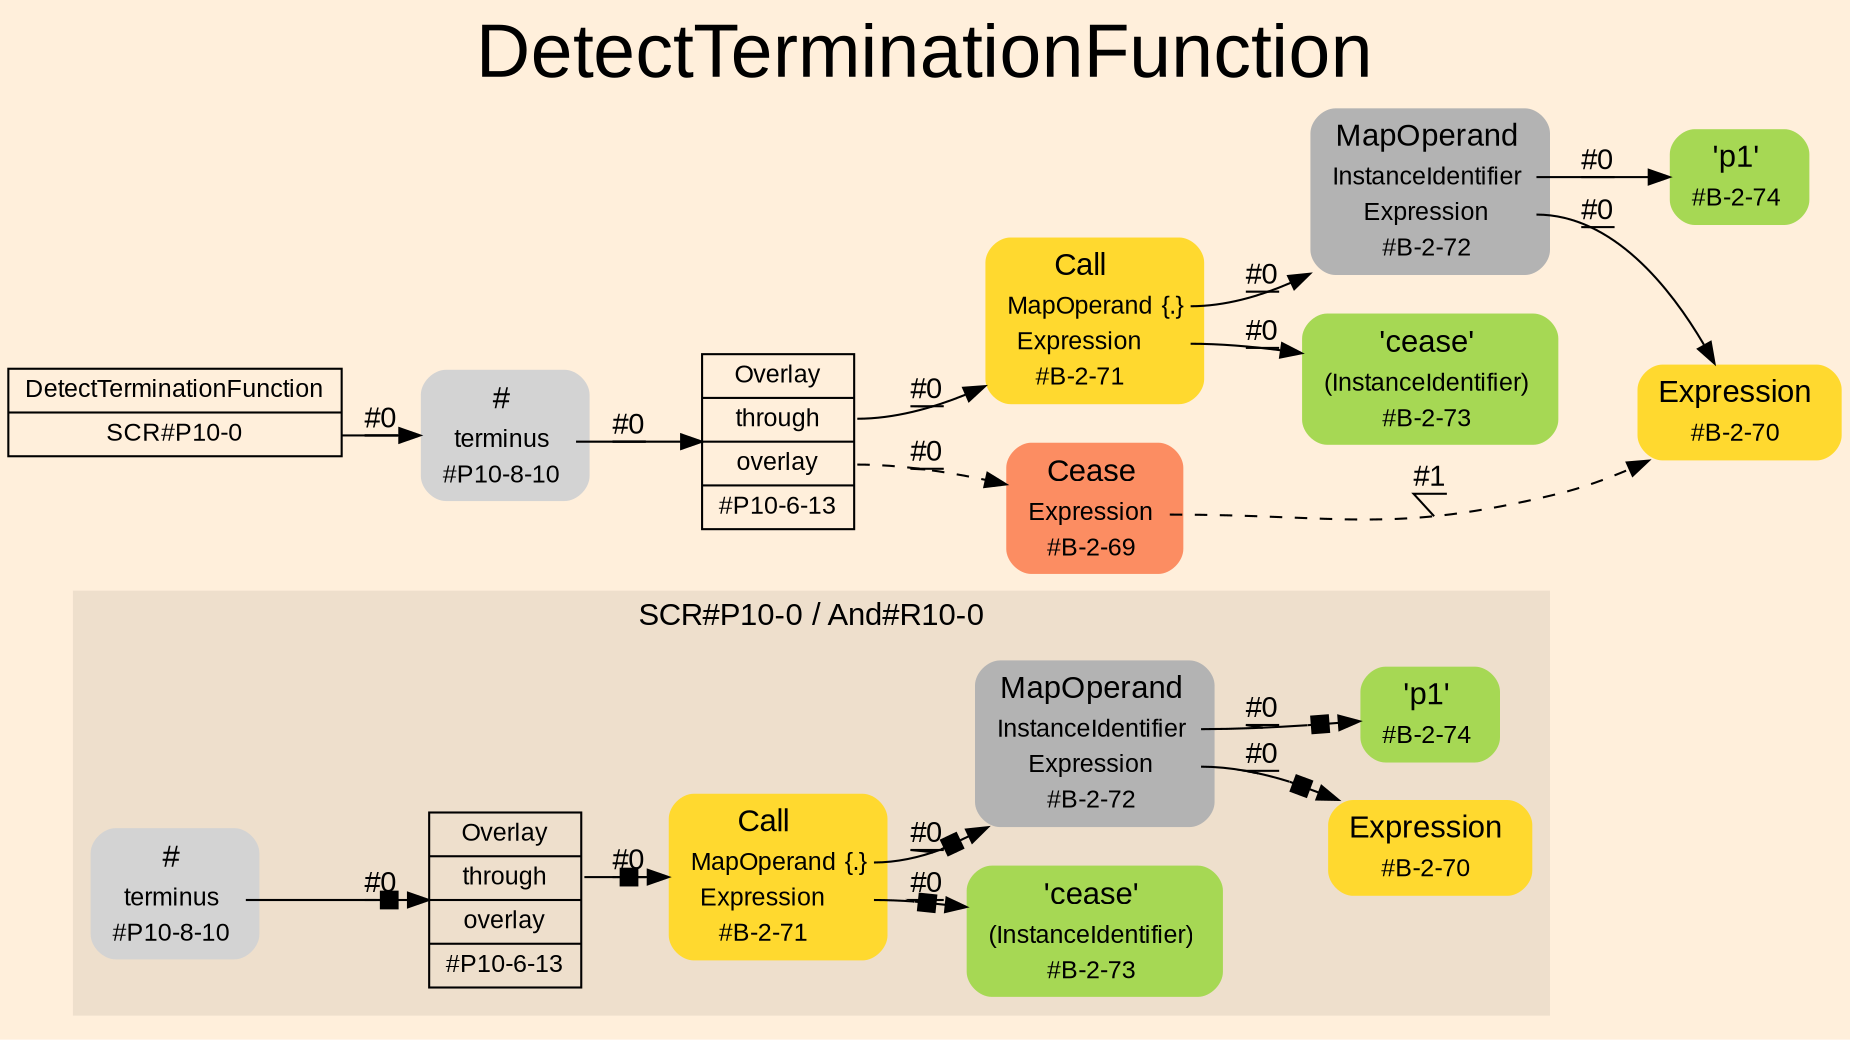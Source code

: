 digraph "DetectTerminationFunction" {
label = "DetectTerminationFunction"
labelloc = t
fontsize = "36"
graph [
    rankdir = "LR"
    ranksep = 0.3
    bgcolor = antiquewhite1
    color = black
    fontcolor = black
    fontname = "Arial"
];
node [
    fontname = "Arial"
];
edge [
    fontname = "Arial"
];

// -------------------- figure And#R10-0 --------------------
// -------- region And#R10-0 ----------
subgraph "clusterAnd#R10-0" {
    label = "SCR#P10-0 / And#R10-0"
    style = "filled"
    color = antiquewhite2
    fontsize = "15"
    // -------- block And#R10-0/#B-2-70 ----------
    "And#R10-0/#B-2-70" [
        shape = "plaintext"
        fillcolor = "/set28/6"
        label = <<TABLE BORDER="0" CELLBORDER="0" CELLSPACING="0">
         <TR><TD><FONT POINT-SIZE="15.0">Expression</FONT></TD><TD></TD></TR>
         <TR><TD>#B-2-70</TD><TD PORT="port0"></TD></TR>
        </TABLE>>
        style = "rounded,filled"
        fontsize = "12"
    ];
    
    // -------- block And#R10-0/#B-2-71 ----------
    "And#R10-0/#B-2-71" [
        shape = "plaintext"
        fillcolor = "/set28/6"
        label = <<TABLE BORDER="0" CELLBORDER="0" CELLSPACING="0">
         <TR><TD><FONT POINT-SIZE="15.0">Call</FONT></TD><TD></TD></TR>
         <TR><TD>MapOperand</TD><TD PORT="port0">{.}</TD></TR>
         <TR><TD>Expression</TD><TD PORT="port1"></TD></TR>
         <TR><TD>#B-2-71</TD><TD PORT="port2"></TD></TR>
        </TABLE>>
        style = "rounded,filled"
        fontsize = "12"
    ];
    
    "And#R10-0/#B-2-71":port0 -> "And#R10-0/#B-2-72" [
        arrowhead="normalnonebox"
        label = "#0"
        decorate = true
        color = black
        fontcolor = black
    ];
    
    "And#R10-0/#B-2-71":port1 -> "And#R10-0/#B-2-73" [
        arrowhead="normalnonebox"
        label = "#0"
        decorate = true
        color = black
        fontcolor = black
    ];
    
    // -------- block And#R10-0/#B-2-72 ----------
    "And#R10-0/#B-2-72" [
        shape = "plaintext"
        fillcolor = "/set28/8"
        label = <<TABLE BORDER="0" CELLBORDER="0" CELLSPACING="0">
         <TR><TD><FONT POINT-SIZE="15.0">MapOperand</FONT></TD><TD></TD></TR>
         <TR><TD>InstanceIdentifier</TD><TD PORT="port0"></TD></TR>
         <TR><TD>Expression</TD><TD PORT="port1"></TD></TR>
         <TR><TD>#B-2-72</TD><TD PORT="port2"></TD></TR>
        </TABLE>>
        style = "rounded,filled"
        fontsize = "12"
    ];
    
    "And#R10-0/#B-2-72":port0 -> "And#R10-0/#B-2-74" [
        arrowhead="normalnonebox"
        label = "#0"
        decorate = true
        color = black
        fontcolor = black
    ];
    
    "And#R10-0/#B-2-72":port1 -> "And#R10-0/#B-2-70" [
        arrowhead="normalnonebox"
        label = "#0"
        decorate = true
        color = black
        fontcolor = black
    ];
    
    // -------- block And#R10-0/#B-2-73 ----------
    "And#R10-0/#B-2-73" [
        shape = "plaintext"
        fillcolor = "/set28/5"
        label = <<TABLE BORDER="0" CELLBORDER="0" CELLSPACING="0">
         <TR><TD><FONT POINT-SIZE="15.0">'cease'</FONT></TD><TD></TD></TR>
         <TR><TD>(InstanceIdentifier)</TD><TD PORT="port0"></TD></TR>
         <TR><TD>#B-2-73</TD><TD PORT="port1"></TD></TR>
        </TABLE>>
        style = "rounded,filled"
        fontsize = "12"
    ];
    
    // -------- block And#R10-0/#B-2-74 ----------
    "And#R10-0/#B-2-74" [
        shape = "plaintext"
        fillcolor = "/set28/5"
        label = <<TABLE BORDER="0" CELLBORDER="0" CELLSPACING="0">
         <TR><TD><FONT POINT-SIZE="15.0">'p1'</FONT></TD><TD></TD></TR>
         <TR><TD>#B-2-74</TD><TD PORT="port0"></TD></TR>
        </TABLE>>
        style = "rounded,filled"
        fontsize = "12"
    ];
    
    // -------- block And#R10-0/#P10-6-13 ----------
    "And#R10-0/#P10-6-13" [
        shape = "record"
        fillcolor = antiquewhite2
        label = "<fixed> Overlay | <port0> through | <port1> overlay | <port2> #P10-6-13"
        style = "filled"
        fontsize = "12"
        color = black
        fontcolor = black
    ];
    
    "And#R10-0/#P10-6-13":port0 -> "And#R10-0/#B-2-71" [
        arrowhead="normalnonebox"
        label = "#0"
        decorate = true
        color = black
        fontcolor = black
    ];
    
    // -------- block And#R10-0/#P10-8-10 ----------
    "And#R10-0/#P10-8-10" [
        shape = "plaintext"
        label = <<TABLE BORDER="0" CELLBORDER="0" CELLSPACING="0">
         <TR><TD><FONT POINT-SIZE="15.0">#</FONT></TD><TD></TD></TR>
         <TR><TD>terminus</TD><TD PORT="port0"></TD></TR>
         <TR><TD>#P10-8-10</TD><TD PORT="port1"></TD></TR>
        </TABLE>>
        style = "rounded,filled"
        fontsize = "12"
    ];
    
    "And#R10-0/#P10-8-10":port0 -> "And#R10-0/#P10-6-13" [
        arrowhead="normalnonebox"
        label = "#0"
        decorate = true
        color = black
        fontcolor = black
    ];
    
}


// -------------------- transformation figure --------------------
// -------- block CR#P10-0 ----------
"CR#P10-0" [
    shape = "record"
    fillcolor = antiquewhite1
    label = "<fixed> DetectTerminationFunction | <port0> SCR#P10-0"
    style = "filled"
    fontsize = "12"
    color = black
    fontcolor = black
];

"CR#P10-0":port0 -> "#P10-8-10" [
    label = "#0"
    decorate = true
    color = black
    fontcolor = black
];

// -------- block #P10-8-10 ----------
"#P10-8-10" [
    shape = "plaintext"
    label = <<TABLE BORDER="0" CELLBORDER="0" CELLSPACING="0">
     <TR><TD><FONT POINT-SIZE="15.0">#</FONT></TD><TD></TD></TR>
     <TR><TD>terminus</TD><TD PORT="port0"></TD></TR>
     <TR><TD>#P10-8-10</TD><TD PORT="port1"></TD></TR>
    </TABLE>>
    style = "rounded,filled"
    fontsize = "12"
];

"#P10-8-10":port0 -> "#P10-6-13" [
    label = "#0"
    decorate = true
    color = black
    fontcolor = black
];

// -------- block #P10-6-13 ----------
"#P10-6-13" [
    shape = "record"
    fillcolor = antiquewhite1
    label = "<fixed> Overlay | <port0> through | <port1> overlay | <port2> #P10-6-13"
    style = "filled"
    fontsize = "12"
    color = black
    fontcolor = black
];

"#P10-6-13":port0 -> "#B-2-71" [
    label = "#0"
    decorate = true
    color = black
    fontcolor = black
];

"#P10-6-13":port1 -> "#B-2-69" [
    style="dashed"
    label = "#0"
    decorate = true
    color = black
    fontcolor = black
];

// -------- block #B-2-71 ----------
"#B-2-71" [
    shape = "plaintext"
    fillcolor = "/set28/6"
    label = <<TABLE BORDER="0" CELLBORDER="0" CELLSPACING="0">
     <TR><TD><FONT POINT-SIZE="15.0">Call</FONT></TD><TD></TD></TR>
     <TR><TD>MapOperand</TD><TD PORT="port0">{.}</TD></TR>
     <TR><TD>Expression</TD><TD PORT="port1"></TD></TR>
     <TR><TD>#B-2-71</TD><TD PORT="port2"></TD></TR>
    </TABLE>>
    style = "rounded,filled"
    fontsize = "12"
];

"#B-2-71":port0 -> "#B-2-72" [
    label = "#0"
    decorate = true
    color = black
    fontcolor = black
];

"#B-2-71":port1 -> "#B-2-73" [
    label = "#0"
    decorate = true
    color = black
    fontcolor = black
];

// -------- block #B-2-72 ----------
"#B-2-72" [
    shape = "plaintext"
    fillcolor = "/set28/8"
    label = <<TABLE BORDER="0" CELLBORDER="0" CELLSPACING="0">
     <TR><TD><FONT POINT-SIZE="15.0">MapOperand</FONT></TD><TD></TD></TR>
     <TR><TD>InstanceIdentifier</TD><TD PORT="port0"></TD></TR>
     <TR><TD>Expression</TD><TD PORT="port1"></TD></TR>
     <TR><TD>#B-2-72</TD><TD PORT="port2"></TD></TR>
    </TABLE>>
    style = "rounded,filled"
    fontsize = "12"
];

"#B-2-72":port0 -> "#B-2-74" [
    label = "#0"
    decorate = true
    color = black
    fontcolor = black
];

"#B-2-72":port1 -> "#B-2-70" [
    label = "#0"
    decorate = true
    color = black
    fontcolor = black
];

// -------- block #B-2-74 ----------
"#B-2-74" [
    shape = "plaintext"
    fillcolor = "/set28/5"
    label = <<TABLE BORDER="0" CELLBORDER="0" CELLSPACING="0">
     <TR><TD><FONT POINT-SIZE="15.0">'p1'</FONT></TD><TD></TD></TR>
     <TR><TD>#B-2-74</TD><TD PORT="port0"></TD></TR>
    </TABLE>>
    style = "rounded,filled"
    fontsize = "12"
];

// -------- block #B-2-70 ----------
"#B-2-70" [
    shape = "plaintext"
    fillcolor = "/set28/6"
    label = <<TABLE BORDER="0" CELLBORDER="0" CELLSPACING="0">
     <TR><TD><FONT POINT-SIZE="15.0">Expression</FONT></TD><TD></TD></TR>
     <TR><TD>#B-2-70</TD><TD PORT="port0"></TD></TR>
    </TABLE>>
    style = "rounded,filled"
    fontsize = "12"
];

// -------- block #B-2-73 ----------
"#B-2-73" [
    shape = "plaintext"
    fillcolor = "/set28/5"
    label = <<TABLE BORDER="0" CELLBORDER="0" CELLSPACING="0">
     <TR><TD><FONT POINT-SIZE="15.0">'cease'</FONT></TD><TD></TD></TR>
     <TR><TD>(InstanceIdentifier)</TD><TD PORT="port0"></TD></TR>
     <TR><TD>#B-2-73</TD><TD PORT="port1"></TD></TR>
    </TABLE>>
    style = "rounded,filled"
    fontsize = "12"
];

// -------- block #B-2-69 ----------
"#B-2-69" [
    shape = "plaintext"
    fillcolor = "/set28/2"
    label = <<TABLE BORDER="0" CELLBORDER="0" CELLSPACING="0">
     <TR><TD><FONT POINT-SIZE="15.0">Cease</FONT></TD><TD></TD></TR>
     <TR><TD>Expression</TD><TD PORT="port0"></TD></TR>
     <TR><TD>#B-2-69</TD><TD PORT="port1"></TD></TR>
    </TABLE>>
    style = "rounded,filled"
    fontsize = "12"
];

"#B-2-69":port0 -> "#B-2-70" [
    style="dashed"
    label = "#1"
    decorate = true
    color = black
    fontcolor = black
];


}

